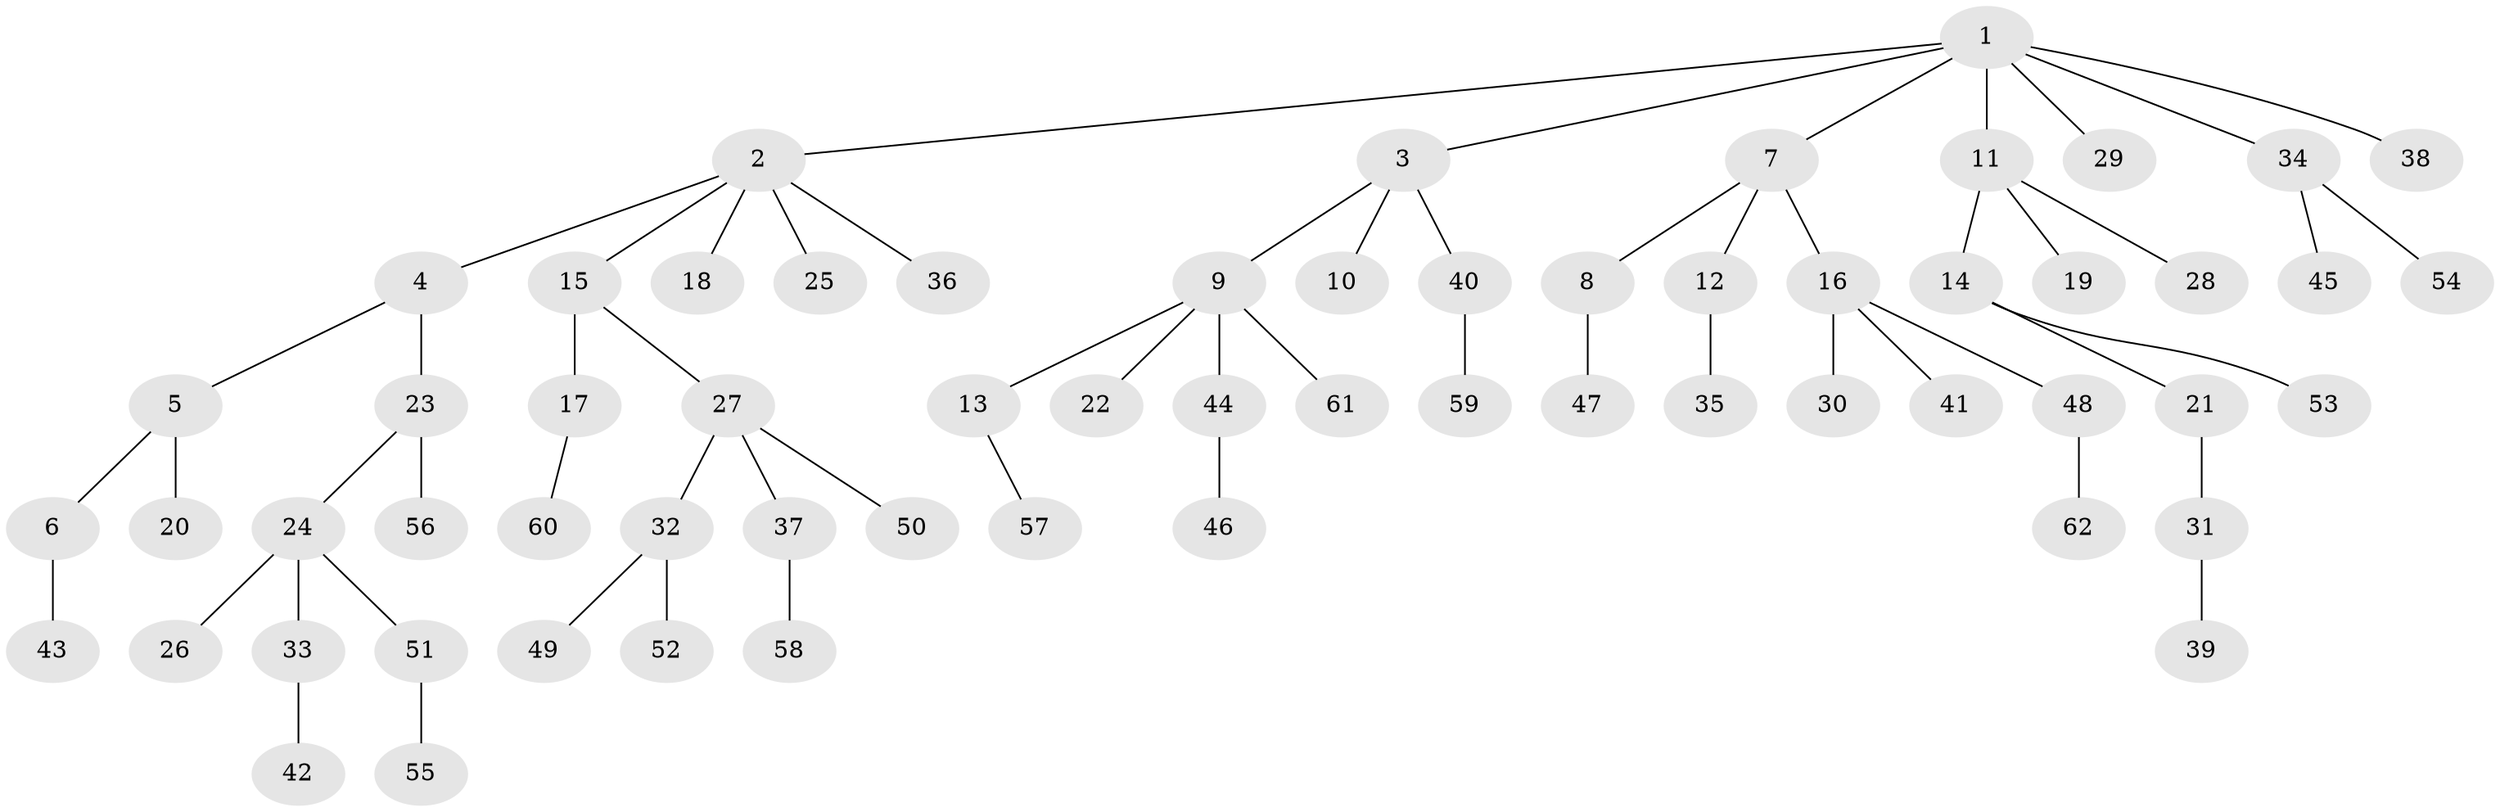 // coarse degree distribution, {8: 0.025, 7: 0.025, 3: 0.15, 4: 0.075, 2: 0.1, 1: 0.625}
// Generated by graph-tools (version 1.1) at 2025/42/03/06/25 10:42:03]
// undirected, 62 vertices, 61 edges
graph export_dot {
graph [start="1"]
  node [color=gray90,style=filled];
  1;
  2;
  3;
  4;
  5;
  6;
  7;
  8;
  9;
  10;
  11;
  12;
  13;
  14;
  15;
  16;
  17;
  18;
  19;
  20;
  21;
  22;
  23;
  24;
  25;
  26;
  27;
  28;
  29;
  30;
  31;
  32;
  33;
  34;
  35;
  36;
  37;
  38;
  39;
  40;
  41;
  42;
  43;
  44;
  45;
  46;
  47;
  48;
  49;
  50;
  51;
  52;
  53;
  54;
  55;
  56;
  57;
  58;
  59;
  60;
  61;
  62;
  1 -- 2;
  1 -- 3;
  1 -- 7;
  1 -- 11;
  1 -- 29;
  1 -- 34;
  1 -- 38;
  2 -- 4;
  2 -- 15;
  2 -- 18;
  2 -- 25;
  2 -- 36;
  3 -- 9;
  3 -- 10;
  3 -- 40;
  4 -- 5;
  4 -- 23;
  5 -- 6;
  5 -- 20;
  6 -- 43;
  7 -- 8;
  7 -- 12;
  7 -- 16;
  8 -- 47;
  9 -- 13;
  9 -- 22;
  9 -- 44;
  9 -- 61;
  11 -- 14;
  11 -- 19;
  11 -- 28;
  12 -- 35;
  13 -- 57;
  14 -- 21;
  14 -- 53;
  15 -- 17;
  15 -- 27;
  16 -- 30;
  16 -- 41;
  16 -- 48;
  17 -- 60;
  21 -- 31;
  23 -- 24;
  23 -- 56;
  24 -- 26;
  24 -- 33;
  24 -- 51;
  27 -- 32;
  27 -- 37;
  27 -- 50;
  31 -- 39;
  32 -- 49;
  32 -- 52;
  33 -- 42;
  34 -- 45;
  34 -- 54;
  37 -- 58;
  40 -- 59;
  44 -- 46;
  48 -- 62;
  51 -- 55;
}
